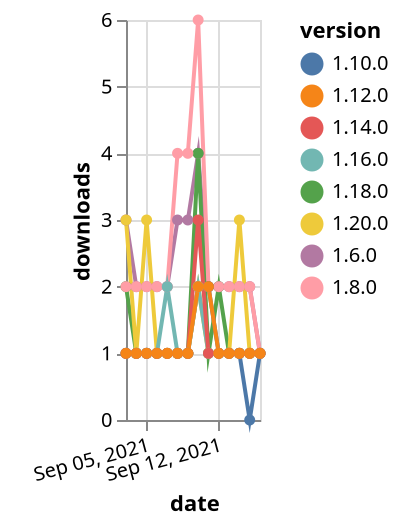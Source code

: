 {"$schema": "https://vega.github.io/schema/vega-lite/v5.json", "description": "A simple bar chart with embedded data.", "data": {"values": [{"date": "2021-09-03", "total": 2330, "delta": 3, "version": "1.6.0"}, {"date": "2021-09-04", "total": 2332, "delta": 2, "version": "1.6.0"}, {"date": "2021-09-05", "total": 2334, "delta": 2, "version": "1.6.0"}, {"date": "2021-09-06", "total": 2336, "delta": 2, "version": "1.6.0"}, {"date": "2021-09-07", "total": 2338, "delta": 2, "version": "1.6.0"}, {"date": "2021-09-08", "total": 2341, "delta": 3, "version": "1.6.0"}, {"date": "2021-09-09", "total": 2344, "delta": 3, "version": "1.6.0"}, {"date": "2021-09-10", "total": 2348, "delta": 4, "version": "1.6.0"}, {"date": "2021-09-11", "total": 2350, "delta": 2, "version": "1.6.0"}, {"date": "2021-09-12", "total": 2352, "delta": 2, "version": "1.6.0"}, {"date": "2021-09-13", "total": 2354, "delta": 2, "version": "1.6.0"}, {"date": "2021-09-14", "total": 2356, "delta": 2, "version": "1.6.0"}, {"date": "2021-09-15", "total": 2358, "delta": 2, "version": "1.6.0"}, {"date": "2021-09-16", "total": 2359, "delta": 1, "version": "1.6.0"}, {"date": "2021-09-03", "total": 200, "delta": 2, "version": "1.18.0"}, {"date": "2021-09-04", "total": 201, "delta": 1, "version": "1.18.0"}, {"date": "2021-09-05", "total": 202, "delta": 1, "version": "1.18.0"}, {"date": "2021-09-06", "total": 203, "delta": 1, "version": "1.18.0"}, {"date": "2021-09-07", "total": 204, "delta": 1, "version": "1.18.0"}, {"date": "2021-09-08", "total": 205, "delta": 1, "version": "1.18.0"}, {"date": "2021-09-09", "total": 206, "delta": 1, "version": "1.18.0"}, {"date": "2021-09-10", "total": 210, "delta": 4, "version": "1.18.0"}, {"date": "2021-09-11", "total": 211, "delta": 1, "version": "1.18.0"}, {"date": "2021-09-12", "total": 213, "delta": 2, "version": "1.18.0"}, {"date": "2021-09-13", "total": 214, "delta": 1, "version": "1.18.0"}, {"date": "2021-09-14", "total": 215, "delta": 1, "version": "1.18.0"}, {"date": "2021-09-15", "total": 216, "delta": 1, "version": "1.18.0"}, {"date": "2021-09-16", "total": 217, "delta": 1, "version": "1.18.0"}, {"date": "2021-09-03", "total": 2520, "delta": 2, "version": "1.8.0"}, {"date": "2021-09-04", "total": 2522, "delta": 2, "version": "1.8.0"}, {"date": "2021-09-05", "total": 2524, "delta": 2, "version": "1.8.0"}, {"date": "2021-09-06", "total": 2526, "delta": 2, "version": "1.8.0"}, {"date": "2021-09-07", "total": 2528, "delta": 2, "version": "1.8.0"}, {"date": "2021-09-08", "total": 2532, "delta": 4, "version": "1.8.0"}, {"date": "2021-09-09", "total": 2536, "delta": 4, "version": "1.8.0"}, {"date": "2021-09-10", "total": 2542, "delta": 6, "version": "1.8.0"}, {"date": "2021-09-11", "total": 2544, "delta": 2, "version": "1.8.0"}, {"date": "2021-09-12", "total": 2546, "delta": 2, "version": "1.8.0"}, {"date": "2021-09-13", "total": 2548, "delta": 2, "version": "1.8.0"}, {"date": "2021-09-14", "total": 2550, "delta": 2, "version": "1.8.0"}, {"date": "2021-09-15", "total": 2552, "delta": 2, "version": "1.8.0"}, {"date": "2021-09-16", "total": 2553, "delta": 1, "version": "1.8.0"}, {"date": "2021-09-03", "total": 268, "delta": 1, "version": "1.10.0"}, {"date": "2021-09-04", "total": 269, "delta": 1, "version": "1.10.0"}, {"date": "2021-09-05", "total": 270, "delta": 1, "version": "1.10.0"}, {"date": "2021-09-06", "total": 271, "delta": 1, "version": "1.10.0"}, {"date": "2021-09-07", "total": 272, "delta": 1, "version": "1.10.0"}, {"date": "2021-09-08", "total": 273, "delta": 1, "version": "1.10.0"}, {"date": "2021-09-09", "total": 274, "delta": 1, "version": "1.10.0"}, {"date": "2021-09-10", "total": 276, "delta": 2, "version": "1.10.0"}, {"date": "2021-09-11", "total": 278, "delta": 2, "version": "1.10.0"}, {"date": "2021-09-12", "total": 279, "delta": 1, "version": "1.10.0"}, {"date": "2021-09-13", "total": 280, "delta": 1, "version": "1.10.0"}, {"date": "2021-09-14", "total": 281, "delta": 1, "version": "1.10.0"}, {"date": "2021-09-15", "total": 281, "delta": 0, "version": "1.10.0"}, {"date": "2021-09-16", "total": 282, "delta": 1, "version": "1.10.0"}, {"date": "2021-09-03", "total": 124, "delta": 3, "version": "1.20.0"}, {"date": "2021-09-04", "total": 125, "delta": 1, "version": "1.20.0"}, {"date": "2021-09-05", "total": 128, "delta": 3, "version": "1.20.0"}, {"date": "2021-09-06", "total": 129, "delta": 1, "version": "1.20.0"}, {"date": "2021-09-07", "total": 130, "delta": 1, "version": "1.20.0"}, {"date": "2021-09-08", "total": 131, "delta": 1, "version": "1.20.0"}, {"date": "2021-09-09", "total": 132, "delta": 1, "version": "1.20.0"}, {"date": "2021-09-10", "total": 134, "delta": 2, "version": "1.20.0"}, {"date": "2021-09-11", "total": 135, "delta": 1, "version": "1.20.0"}, {"date": "2021-09-12", "total": 136, "delta": 1, "version": "1.20.0"}, {"date": "2021-09-13", "total": 137, "delta": 1, "version": "1.20.0"}, {"date": "2021-09-14", "total": 140, "delta": 3, "version": "1.20.0"}, {"date": "2021-09-15", "total": 141, "delta": 1, "version": "1.20.0"}, {"date": "2021-09-16", "total": 142, "delta": 1, "version": "1.20.0"}, {"date": "2021-09-03", "total": 179, "delta": 1, "version": "1.16.0"}, {"date": "2021-09-04", "total": 180, "delta": 1, "version": "1.16.0"}, {"date": "2021-09-05", "total": 181, "delta": 1, "version": "1.16.0"}, {"date": "2021-09-06", "total": 182, "delta": 1, "version": "1.16.0"}, {"date": "2021-09-07", "total": 184, "delta": 2, "version": "1.16.0"}, {"date": "2021-09-08", "total": 185, "delta": 1, "version": "1.16.0"}, {"date": "2021-09-09", "total": 186, "delta": 1, "version": "1.16.0"}, {"date": "2021-09-10", "total": 188, "delta": 2, "version": "1.16.0"}, {"date": "2021-09-11", "total": 189, "delta": 1, "version": "1.16.0"}, {"date": "2021-09-12", "total": 190, "delta": 1, "version": "1.16.0"}, {"date": "2021-09-13", "total": 191, "delta": 1, "version": "1.16.0"}, {"date": "2021-09-14", "total": 192, "delta": 1, "version": "1.16.0"}, {"date": "2021-09-15", "total": 193, "delta": 1, "version": "1.16.0"}, {"date": "2021-09-16", "total": 194, "delta": 1, "version": "1.16.0"}, {"date": "2021-09-03", "total": 204, "delta": 1, "version": "1.14.0"}, {"date": "2021-09-04", "total": 205, "delta": 1, "version": "1.14.0"}, {"date": "2021-09-05", "total": 206, "delta": 1, "version": "1.14.0"}, {"date": "2021-09-06", "total": 207, "delta": 1, "version": "1.14.0"}, {"date": "2021-09-07", "total": 208, "delta": 1, "version": "1.14.0"}, {"date": "2021-09-08", "total": 209, "delta": 1, "version": "1.14.0"}, {"date": "2021-09-09", "total": 210, "delta": 1, "version": "1.14.0"}, {"date": "2021-09-10", "total": 213, "delta": 3, "version": "1.14.0"}, {"date": "2021-09-11", "total": 214, "delta": 1, "version": "1.14.0"}, {"date": "2021-09-12", "total": 215, "delta": 1, "version": "1.14.0"}, {"date": "2021-09-13", "total": 216, "delta": 1, "version": "1.14.0"}, {"date": "2021-09-14", "total": 217, "delta": 1, "version": "1.14.0"}, {"date": "2021-09-15", "total": 218, "delta": 1, "version": "1.14.0"}, {"date": "2021-09-16", "total": 219, "delta": 1, "version": "1.14.0"}, {"date": "2021-09-03", "total": 211, "delta": 1, "version": "1.12.0"}, {"date": "2021-09-04", "total": 212, "delta": 1, "version": "1.12.0"}, {"date": "2021-09-05", "total": 213, "delta": 1, "version": "1.12.0"}, {"date": "2021-09-06", "total": 214, "delta": 1, "version": "1.12.0"}, {"date": "2021-09-07", "total": 215, "delta": 1, "version": "1.12.0"}, {"date": "2021-09-08", "total": 216, "delta": 1, "version": "1.12.0"}, {"date": "2021-09-09", "total": 217, "delta": 1, "version": "1.12.0"}, {"date": "2021-09-10", "total": 219, "delta": 2, "version": "1.12.0"}, {"date": "2021-09-11", "total": 221, "delta": 2, "version": "1.12.0"}, {"date": "2021-09-12", "total": 222, "delta": 1, "version": "1.12.0"}, {"date": "2021-09-13", "total": 223, "delta": 1, "version": "1.12.0"}, {"date": "2021-09-14", "total": 224, "delta": 1, "version": "1.12.0"}, {"date": "2021-09-15", "total": 225, "delta": 1, "version": "1.12.0"}, {"date": "2021-09-16", "total": 226, "delta": 1, "version": "1.12.0"}]}, "width": "container", "mark": {"type": "line", "point": {"filled": true}}, "encoding": {"x": {"field": "date", "type": "temporal", "timeUnit": "yearmonthdate", "title": "date", "axis": {"labelAngle": -15}}, "y": {"field": "delta", "type": "quantitative", "title": "downloads"}, "color": {"field": "version", "type": "nominal"}, "tooltip": {"field": "delta"}}}